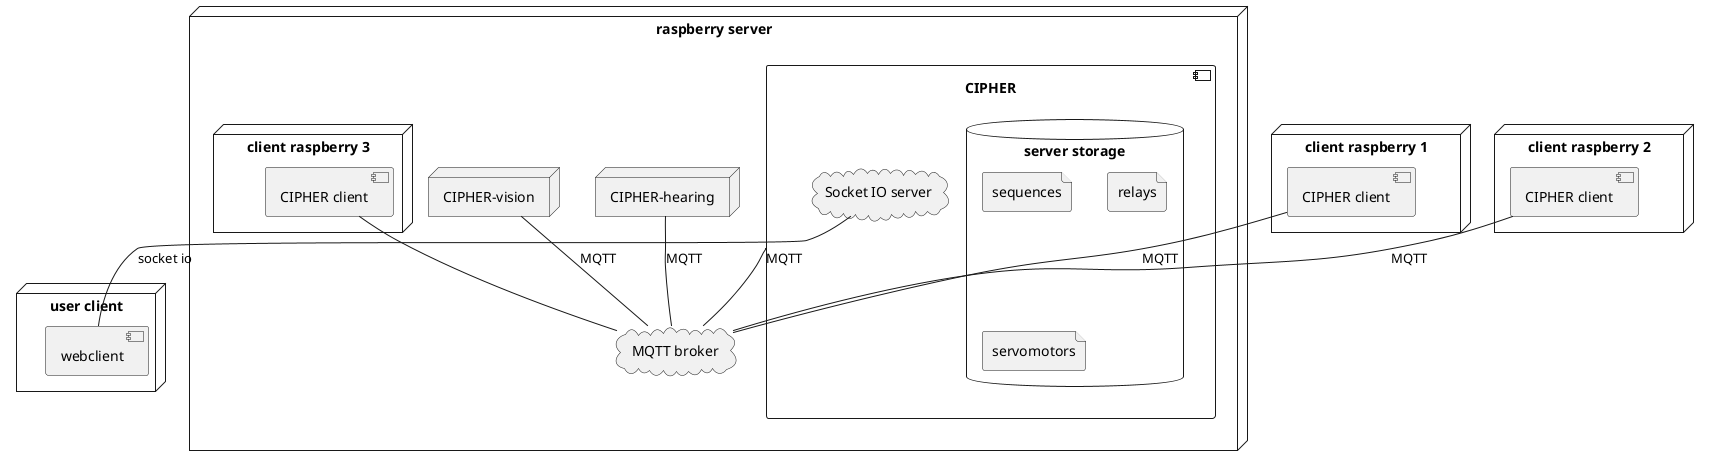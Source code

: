 @startuml deployment

node "raspberry server" as raspi_server {
    cloud "MQTT broker" as MQTT
    component CIPHER{
        cloud "Socket IO server" as SocketIO
        database "server storage" as server {
            file sequences
            file relays
            file servomotors
        }
    }
    node "client raspberry 3" as raspi_client_3 {
        component "CIPHER client" as CIPHER_client_3
        CIPHER_client_3 -- MQTT
    }
    node "CIPHER-hearing" as hearing
    hearing -- MQTT : "MQTT"
    node "CIPHER-vision" as vision
    vision -- MQTT : "MQTT"
    CIPHER -- MQTT : "MQTT"
}

node "client raspberry 1" as raspi_client_1 {
    component "CIPHER client" as CIPHER_client_1
    CIPHER_client_1 -- MQTT : "MQTT"
}

node "client raspberry 2" as raspi_client_2 {
    component "CIPHER client" as CIPHER_client_2
    CIPHER_client_2 -- MQTT : "MQTT"
}

node "user client" as user {
    component webclient
    SocketIO -- webclient : "socket io"
}
@enduml
